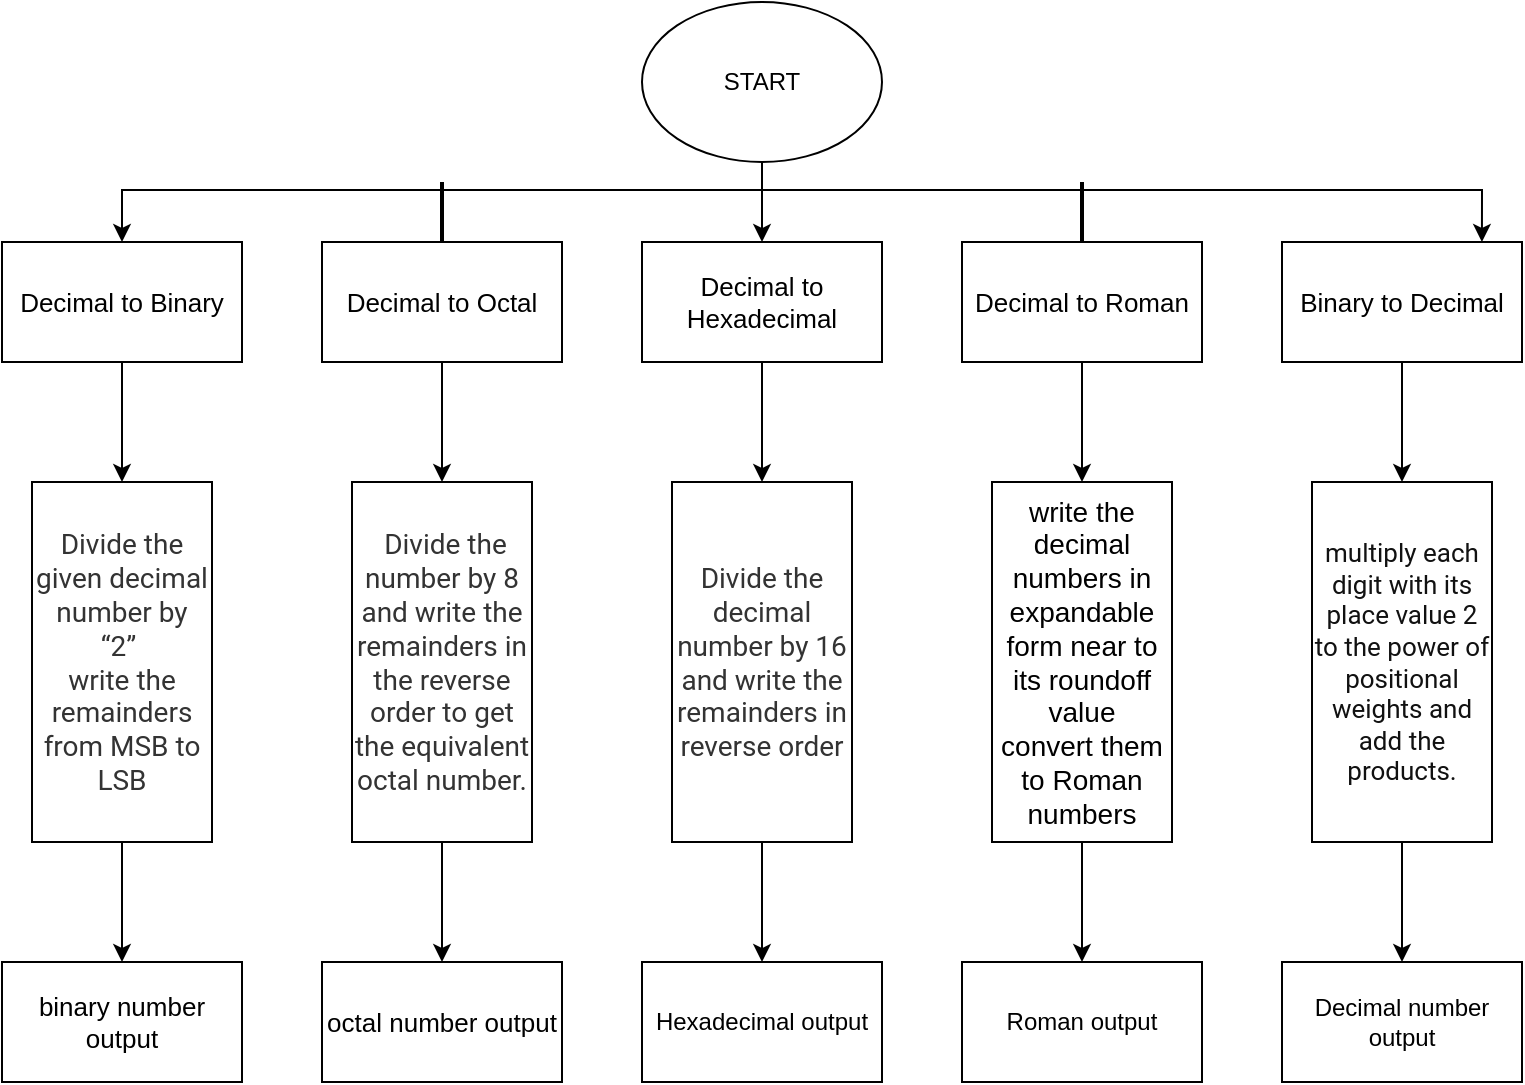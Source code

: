 <mxfile version="15.4.0" type="github">
  <diagram id="dHXs6Mn-dG01VGTJsvsg" name="Page-1">
    <mxGraphModel dx="1038" dy="579" grid="1" gridSize="10" guides="1" tooltips="1" connect="1" arrows="1" fold="1" page="1" pageScale="1" pageWidth="850" pageHeight="1100" math="0" shadow="0">
      <root>
        <mxCell id="0" />
        <mxCell id="1" parent="0" />
        <mxCell id="FEmWZvzdRz_9px_hDqrc-9" value="" style="edgeStyle=orthogonalEdgeStyle;rounded=0;orthogonalLoop=1;jettySize=auto;html=1;" edge="1" parent="1" source="FEmWZvzdRz_9px_hDqrc-1" target="FEmWZvzdRz_9px_hDqrc-4">
          <mxGeometry relative="1" as="geometry" />
        </mxCell>
        <mxCell id="FEmWZvzdRz_9px_hDqrc-1" value="START" style="ellipse;whiteSpace=wrap;html=1;" vertex="1" parent="1">
          <mxGeometry x="320" width="120" height="80" as="geometry" />
        </mxCell>
        <mxCell id="FEmWZvzdRz_9px_hDqrc-30" value="" style="edgeStyle=orthogonalEdgeStyle;rounded=0;orthogonalLoop=1;jettySize=auto;html=1;" edge="1" parent="1" source="FEmWZvzdRz_9px_hDqrc-2" target="FEmWZvzdRz_9px_hDqrc-25">
          <mxGeometry relative="1" as="geometry" />
        </mxCell>
        <mxCell id="FEmWZvzdRz_9px_hDqrc-2" value="&lt;font style=&quot;font-size: 13px&quot;&gt;Binary to Decimal&lt;/font&gt;" style="rounded=0;whiteSpace=wrap;html=1;" vertex="1" parent="1">
          <mxGeometry x="640" y="120" width="120" height="60" as="geometry" />
        </mxCell>
        <mxCell id="FEmWZvzdRz_9px_hDqrc-29" value="" style="edgeStyle=orthogonalEdgeStyle;rounded=0;orthogonalLoop=1;jettySize=auto;html=1;" edge="1" parent="1" source="FEmWZvzdRz_9px_hDqrc-3" target="FEmWZvzdRz_9px_hDqrc-24">
          <mxGeometry relative="1" as="geometry" />
        </mxCell>
        <mxCell id="FEmWZvzdRz_9px_hDqrc-3" value="&lt;font style=&quot;font-size: 13px&quot;&gt;Decimal to Roman&lt;/font&gt;" style="rounded=0;whiteSpace=wrap;html=1;" vertex="1" parent="1">
          <mxGeometry x="480" y="120" width="120" height="60" as="geometry" />
        </mxCell>
        <mxCell id="FEmWZvzdRz_9px_hDqrc-28" value="" style="edgeStyle=orthogonalEdgeStyle;rounded=0;orthogonalLoop=1;jettySize=auto;html=1;" edge="1" parent="1" source="FEmWZvzdRz_9px_hDqrc-4" target="FEmWZvzdRz_9px_hDqrc-23">
          <mxGeometry relative="1" as="geometry" />
        </mxCell>
        <mxCell id="FEmWZvzdRz_9px_hDqrc-4" value="&lt;font style=&quot;font-size: 13px&quot;&gt;Decimal to Hexadecimal&lt;/font&gt;" style="rounded=0;whiteSpace=wrap;html=1;" vertex="1" parent="1">
          <mxGeometry x="320" y="120" width="120" height="60" as="geometry" />
        </mxCell>
        <mxCell id="FEmWZvzdRz_9px_hDqrc-27" value="" style="edgeStyle=orthogonalEdgeStyle;rounded=0;orthogonalLoop=1;jettySize=auto;html=1;" edge="1" parent="1" source="FEmWZvzdRz_9px_hDqrc-5" target="FEmWZvzdRz_9px_hDqrc-22">
          <mxGeometry relative="1" as="geometry" />
        </mxCell>
        <mxCell id="FEmWZvzdRz_9px_hDqrc-5" value="&lt;font style=&quot;font-size: 13px&quot;&gt;Decimal to Octal&lt;/font&gt;" style="rounded=0;whiteSpace=wrap;html=1;" vertex="1" parent="1">
          <mxGeometry x="160" y="120" width="120" height="60" as="geometry" />
        </mxCell>
        <mxCell id="FEmWZvzdRz_9px_hDqrc-26" value="" style="edgeStyle=orthogonalEdgeStyle;rounded=0;orthogonalLoop=1;jettySize=auto;html=1;" edge="1" parent="1" source="FEmWZvzdRz_9px_hDqrc-6" target="FEmWZvzdRz_9px_hDqrc-21">
          <mxGeometry relative="1" as="geometry" />
        </mxCell>
        <mxCell id="FEmWZvzdRz_9px_hDqrc-6" value="&lt;font style=&quot;font-size: 13px&quot;&gt;Decimal to Binary&lt;/font&gt;" style="rounded=0;whiteSpace=wrap;html=1;" vertex="1" parent="1">
          <mxGeometry y="120" width="120" height="60" as="geometry" />
        </mxCell>
        <mxCell id="FEmWZvzdRz_9px_hDqrc-10" value="" style="edgeStyle=orthogonalEdgeStyle;rounded=0;orthogonalLoop=1;jettySize=auto;html=1;" edge="1" parent="1" source="FEmWZvzdRz_9px_hDqrc-8" target="FEmWZvzdRz_9px_hDqrc-6">
          <mxGeometry relative="1" as="geometry" />
        </mxCell>
        <mxCell id="FEmWZvzdRz_9px_hDqrc-11" style="edgeStyle=orthogonalEdgeStyle;rounded=0;orthogonalLoop=1;jettySize=auto;html=1;entryX=0.833;entryY=0;entryDx=0;entryDy=0;entryPerimeter=0;" edge="1" parent="1" source="FEmWZvzdRz_9px_hDqrc-8" target="FEmWZvzdRz_9px_hDqrc-2">
          <mxGeometry relative="1" as="geometry" />
        </mxCell>
        <mxCell id="FEmWZvzdRz_9px_hDqrc-8" value="" style="line;strokeWidth=1;fillColor=none;align=left;verticalAlign=middle;spacingTop=-1;spacingLeft=3;spacingRight=3;rotatable=0;labelPosition=right;points=[];portConstraint=eastwest;" vertex="1" parent="1">
          <mxGeometry x="90" y="90" width="630" height="8" as="geometry" />
        </mxCell>
        <mxCell id="FEmWZvzdRz_9px_hDqrc-14" value="" style="line;strokeWidth=2;html=1;direction=south;" vertex="1" parent="1">
          <mxGeometry x="215" y="90" width="10" height="30" as="geometry" />
        </mxCell>
        <mxCell id="FEmWZvzdRz_9px_hDqrc-15" value="" style="line;strokeWidth=2;html=1;direction=south;" vertex="1" parent="1">
          <mxGeometry x="535" y="90" width="10" height="30" as="geometry" />
        </mxCell>
        <mxCell id="FEmWZvzdRz_9px_hDqrc-36" value="" style="edgeStyle=orthogonalEdgeStyle;rounded=0;orthogonalLoop=1;jettySize=auto;html=1;" edge="1" parent="1" source="FEmWZvzdRz_9px_hDqrc-21" target="FEmWZvzdRz_9px_hDqrc-35">
          <mxGeometry relative="1" as="geometry" />
        </mxCell>
        <mxCell id="FEmWZvzdRz_9px_hDqrc-21" value="&lt;span style=&quot;color: rgb(51 , 51 , 51) ; font-family: &amp;#34;roboto&amp;#34; , sans-serif ; font-size: 14px ; text-align: left ; background-color: rgb(255 , 255 , 255)&quot;&gt;Divide the given decimal number by “2”&amp;nbsp;&lt;br&gt;write the remainders from MSB to LSB&lt;br&gt;&lt;/span&gt;" style="rounded=0;whiteSpace=wrap;html=1;direction=south;" vertex="1" parent="1">
          <mxGeometry x="15" y="240" width="90" height="180" as="geometry" />
        </mxCell>
        <mxCell id="FEmWZvzdRz_9px_hDqrc-37" value="" style="edgeStyle=orthogonalEdgeStyle;rounded=0;orthogonalLoop=1;jettySize=auto;html=1;" edge="1" parent="1" source="FEmWZvzdRz_9px_hDqrc-22" target="FEmWZvzdRz_9px_hDqrc-34">
          <mxGeometry relative="1" as="geometry" />
        </mxCell>
        <mxCell id="FEmWZvzdRz_9px_hDqrc-22" value="&lt;span style=&quot;color: rgb(51 , 51 , 51) ; font-family: &amp;#34;roboto&amp;#34; , sans-serif ; background-color: rgb(255 , 255 , 255)&quot;&gt;&lt;font style=&quot;font-size: 14px&quot;&gt;&amp;nbsp;Divide the number by 8 and write the remainders in the reverse order to get the equivalent octal number.&lt;/font&gt;&lt;/span&gt;" style="rounded=0;whiteSpace=wrap;html=1;direction=south;" vertex="1" parent="1">
          <mxGeometry x="175" y="240" width="90" height="180" as="geometry" />
        </mxCell>
        <mxCell id="FEmWZvzdRz_9px_hDqrc-38" value="" style="edgeStyle=orthogonalEdgeStyle;rounded=0;orthogonalLoop=1;jettySize=auto;html=1;" edge="1" parent="1" source="FEmWZvzdRz_9px_hDqrc-23" target="FEmWZvzdRz_9px_hDqrc-33">
          <mxGeometry relative="1" as="geometry" />
        </mxCell>
        <mxCell id="FEmWZvzdRz_9px_hDqrc-23" value="&lt;span style=&quot;color: rgb(51 , 51 , 51) ; font-family: &amp;#34;roboto&amp;#34; , sans-serif ; font-size: 14px ; background-color: rgb(255 , 255 , 255)&quot;&gt;Divide the decimal number by 16&lt;br&gt;&lt;/span&gt;&lt;span style=&quot;color: rgb(51 , 51 , 51) ; font-family: &amp;#34;roboto&amp;#34; , sans-serif ; font-size: 14px ; background-color: rgb(255 , 255 , 255)&quot;&gt;and write the remainders in reverse order&lt;br&gt;&lt;/span&gt;" style="rounded=0;whiteSpace=wrap;html=1;direction=south;" vertex="1" parent="1">
          <mxGeometry x="335" y="240" width="90" height="180" as="geometry" />
        </mxCell>
        <mxCell id="FEmWZvzdRz_9px_hDqrc-39" value="" style="edgeStyle=orthogonalEdgeStyle;rounded=0;orthogonalLoop=1;jettySize=auto;html=1;" edge="1" parent="1" source="FEmWZvzdRz_9px_hDqrc-24" target="FEmWZvzdRz_9px_hDqrc-32">
          <mxGeometry relative="1" as="geometry" />
        </mxCell>
        <mxCell id="FEmWZvzdRz_9px_hDqrc-24" value="&lt;font style=&quot;font-size: 14px&quot;&gt;write the decimal numbers in expandable form near to its roundoff value&lt;br&gt;convert them to Roman numbers&lt;br&gt;&lt;/font&gt;" style="rounded=0;whiteSpace=wrap;html=1;direction=south;" vertex="1" parent="1">
          <mxGeometry x="495" y="240" width="90" height="180" as="geometry" />
        </mxCell>
        <mxCell id="FEmWZvzdRz_9px_hDqrc-40" value="" style="edgeStyle=orthogonalEdgeStyle;rounded=0;orthogonalLoop=1;jettySize=auto;html=1;" edge="1" parent="1" source="FEmWZvzdRz_9px_hDqrc-25" target="FEmWZvzdRz_9px_hDqrc-31">
          <mxGeometry relative="1" as="geometry" />
        </mxCell>
        <mxCell id="FEmWZvzdRz_9px_hDqrc-25" value="&lt;span style=&quot;color: rgb(17 , 17 , 17) ; font-family: &amp;#34;roboto&amp;#34; , sans-serif ; text-align: left ; background-color: rgb(255 , 255 , 255)&quot;&gt;&lt;font style=&quot;font-size: 13px&quot;&gt;multiply each digit with its place value 2 to the power of positional weights and add the products.&lt;/font&gt;&lt;/span&gt;" style="rounded=0;whiteSpace=wrap;html=1;direction=south;" vertex="1" parent="1">
          <mxGeometry x="655" y="240" width="90" height="180" as="geometry" />
        </mxCell>
        <mxCell id="FEmWZvzdRz_9px_hDqrc-31" value="Decimal number output" style="rounded=0;whiteSpace=wrap;html=1;" vertex="1" parent="1">
          <mxGeometry x="640" y="480" width="120" height="60" as="geometry" />
        </mxCell>
        <mxCell id="FEmWZvzdRz_9px_hDqrc-32" value="Roman output" style="rounded=0;whiteSpace=wrap;html=1;" vertex="1" parent="1">
          <mxGeometry x="480" y="480" width="120" height="60" as="geometry" />
        </mxCell>
        <mxCell id="FEmWZvzdRz_9px_hDqrc-33" value="Hexadecimal output" style="rounded=0;whiteSpace=wrap;html=1;" vertex="1" parent="1">
          <mxGeometry x="320" y="480" width="120" height="60" as="geometry" />
        </mxCell>
        <mxCell id="FEmWZvzdRz_9px_hDqrc-34" value="&lt;font style=&quot;font-size: 13px&quot;&gt;octal number output&lt;/font&gt;" style="rounded=0;whiteSpace=wrap;html=1;" vertex="1" parent="1">
          <mxGeometry x="160" y="480" width="120" height="60" as="geometry" />
        </mxCell>
        <mxCell id="FEmWZvzdRz_9px_hDqrc-35" value="&lt;font style=&quot;font-size: 13px&quot;&gt;binary number&lt;br&gt;output&lt;/font&gt;" style="rounded=0;whiteSpace=wrap;html=1;" vertex="1" parent="1">
          <mxGeometry y="480" width="120" height="60" as="geometry" />
        </mxCell>
      </root>
    </mxGraphModel>
  </diagram>
</mxfile>
